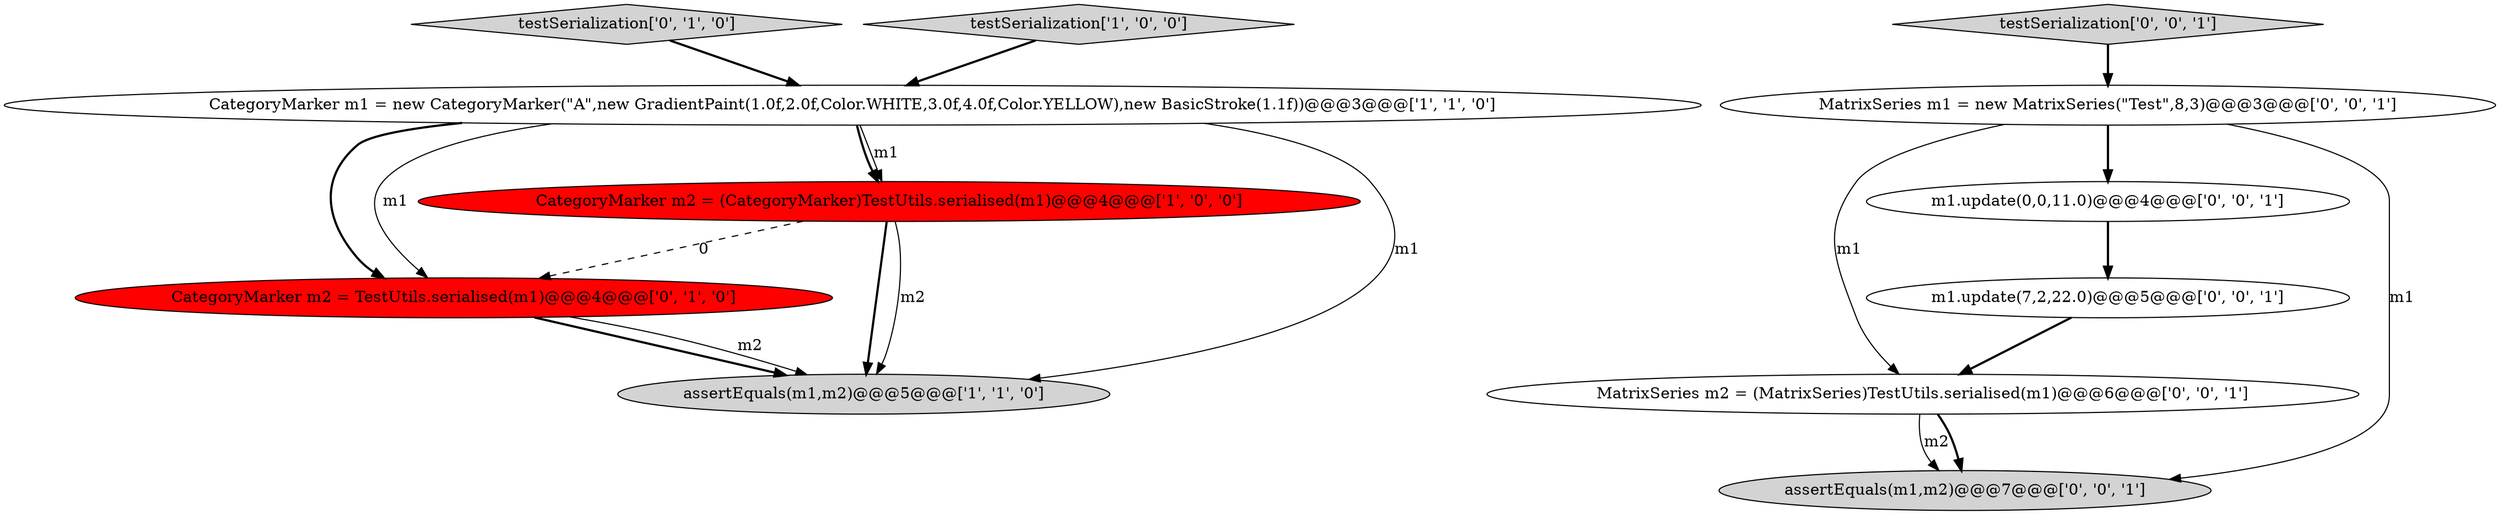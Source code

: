 digraph {
3 [style = filled, label = "CategoryMarker m1 = new CategoryMarker(\"A\",new GradientPaint(1.0f,2.0f,Color.WHITE,3.0f,4.0f,Color.YELLOW),new BasicStroke(1.1f))@@@3@@@['1', '1', '0']", fillcolor = white, shape = ellipse image = "AAA0AAABBB1BBB"];
4 [style = filled, label = "testSerialization['0', '1', '0']", fillcolor = lightgray, shape = diamond image = "AAA0AAABBB2BBB"];
7 [style = filled, label = "MatrixSeries m2 = (MatrixSeries)TestUtils.serialised(m1)@@@6@@@['0', '0', '1']", fillcolor = white, shape = ellipse image = "AAA0AAABBB3BBB"];
0 [style = filled, label = "testSerialization['1', '0', '0']", fillcolor = lightgray, shape = diamond image = "AAA0AAABBB1BBB"];
5 [style = filled, label = "CategoryMarker m2 = TestUtils.serialised(m1)@@@4@@@['0', '1', '0']", fillcolor = red, shape = ellipse image = "AAA1AAABBB2BBB"];
6 [style = filled, label = "m1.update(0,0,11.0)@@@4@@@['0', '0', '1']", fillcolor = white, shape = ellipse image = "AAA0AAABBB3BBB"];
10 [style = filled, label = "MatrixSeries m1 = new MatrixSeries(\"Test\",8,3)@@@3@@@['0', '0', '1']", fillcolor = white, shape = ellipse image = "AAA0AAABBB3BBB"];
9 [style = filled, label = "assertEquals(m1,m2)@@@7@@@['0', '0', '1']", fillcolor = lightgray, shape = ellipse image = "AAA0AAABBB3BBB"];
1 [style = filled, label = "CategoryMarker m2 = (CategoryMarker)TestUtils.serialised(m1)@@@4@@@['1', '0', '0']", fillcolor = red, shape = ellipse image = "AAA1AAABBB1BBB"];
11 [style = filled, label = "testSerialization['0', '0', '1']", fillcolor = lightgray, shape = diamond image = "AAA0AAABBB3BBB"];
8 [style = filled, label = "m1.update(7,2,22.0)@@@5@@@['0', '0', '1']", fillcolor = white, shape = ellipse image = "AAA0AAABBB3BBB"];
2 [style = filled, label = "assertEquals(m1,m2)@@@5@@@['1', '1', '0']", fillcolor = lightgray, shape = ellipse image = "AAA0AAABBB1BBB"];
3->2 [style = solid, label="m1"];
10->7 [style = solid, label="m1"];
7->9 [style = solid, label="m2"];
0->3 [style = bold, label=""];
4->3 [style = bold, label=""];
8->7 [style = bold, label=""];
5->2 [style = bold, label=""];
1->2 [style = bold, label=""];
3->5 [style = bold, label=""];
7->9 [style = bold, label=""];
5->2 [style = solid, label="m2"];
1->5 [style = dashed, label="0"];
10->9 [style = solid, label="m1"];
3->1 [style = bold, label=""];
11->10 [style = bold, label=""];
1->2 [style = solid, label="m2"];
10->6 [style = bold, label=""];
3->1 [style = solid, label="m1"];
6->8 [style = bold, label=""];
3->5 [style = solid, label="m1"];
}
